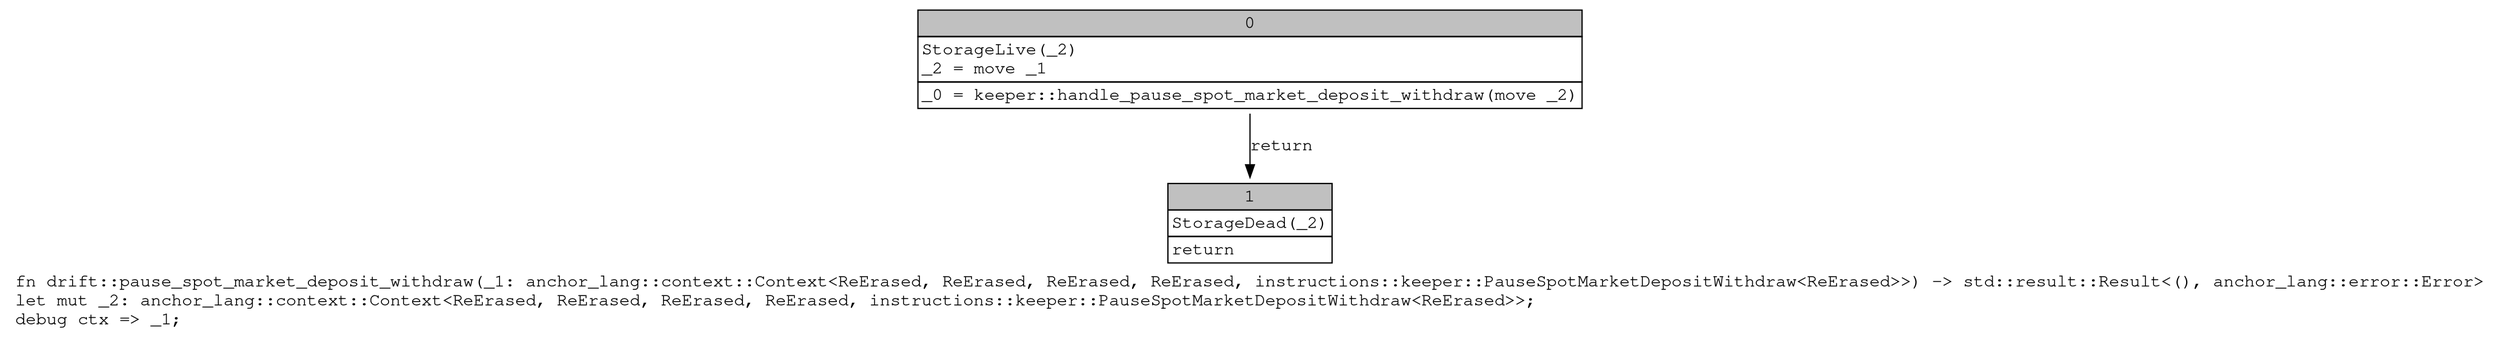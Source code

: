 digraph Mir_0_20008 {
    graph [fontname="Courier, monospace"];
    node [fontname="Courier, monospace"];
    edge [fontname="Courier, monospace"];
    label=<fn drift::pause_spot_market_deposit_withdraw(_1: anchor_lang::context::Context&lt;ReErased, ReErased, ReErased, ReErased, instructions::keeper::PauseSpotMarketDepositWithdraw&lt;ReErased&gt;&gt;) -&gt; std::result::Result&lt;(), anchor_lang::error::Error&gt;<br align="left"/>let mut _2: anchor_lang::context::Context&lt;ReErased, ReErased, ReErased, ReErased, instructions::keeper::PauseSpotMarketDepositWithdraw&lt;ReErased&gt;&gt;;<br align="left"/>debug ctx =&gt; _1;<br align="left"/>>;
    bb0__0_20008 [shape="none", label=<<table border="0" cellborder="1" cellspacing="0"><tr><td bgcolor="gray" align="center" colspan="1">0</td></tr><tr><td align="left" balign="left">StorageLive(_2)<br/>_2 = move _1<br/></td></tr><tr><td align="left">_0 = keeper::handle_pause_spot_market_deposit_withdraw(move _2)</td></tr></table>>];
    bb1__0_20008 [shape="none", label=<<table border="0" cellborder="1" cellspacing="0"><tr><td bgcolor="gray" align="center" colspan="1">1</td></tr><tr><td align="left" balign="left">StorageDead(_2)<br/></td></tr><tr><td align="left">return</td></tr></table>>];
    bb0__0_20008 -> bb1__0_20008 [label="return"];
}
